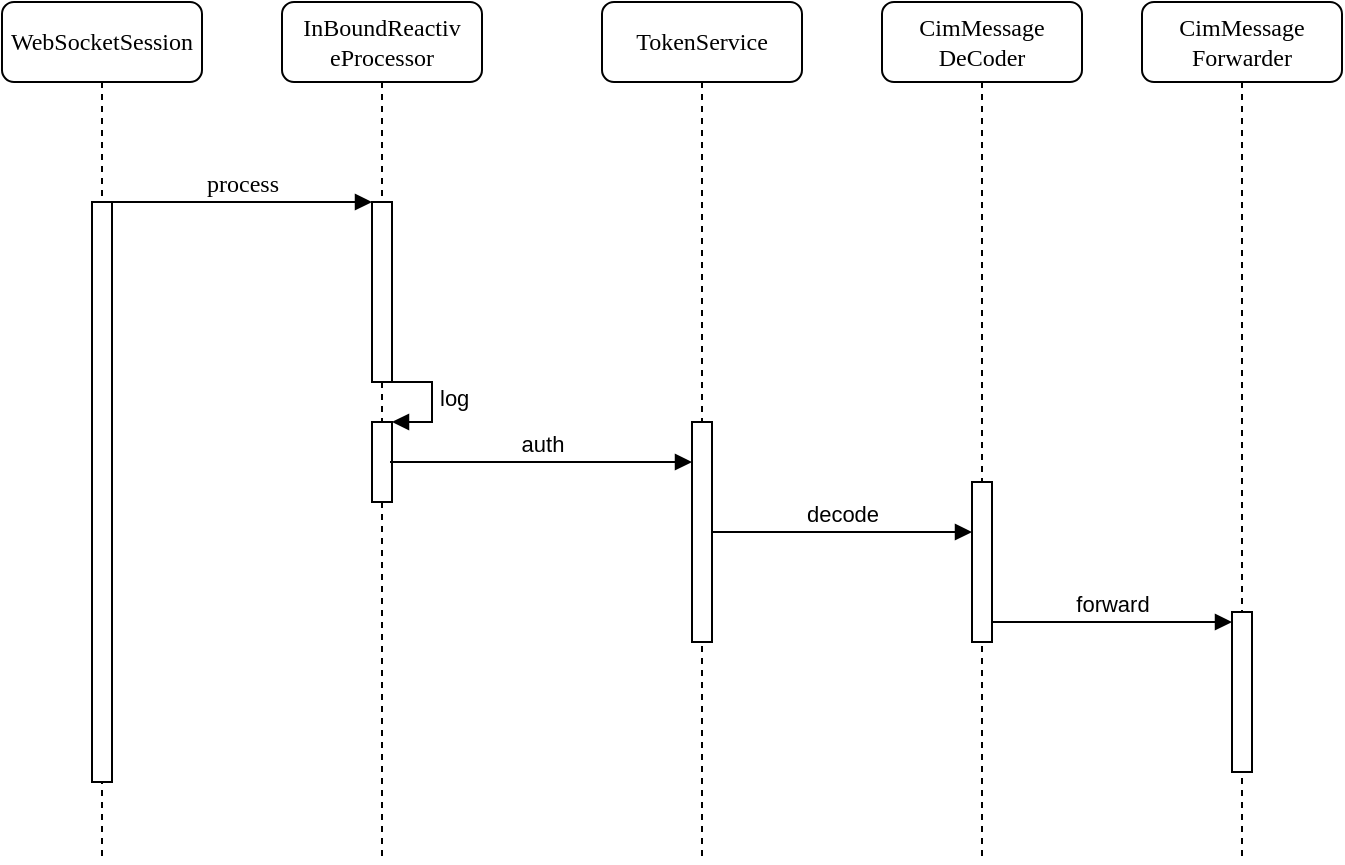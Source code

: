 <mxfile version="12.4.7" type="github"><diagram name="Page-1" id="13e1069c-82ec-6db2-03f1-153e76fe0fe0"><mxGraphModel dx="886" dy="542" grid="1" gridSize="10" guides="1" tooltips="1" connect="1" arrows="1" fold="1" page="1" pageScale="1" pageWidth="1100" pageHeight="850" background="#ffffff" math="0" shadow="0"><root><mxCell id="0"/><mxCell id="1" parent="0"/><mxCell id="7baba1c4bc27f4b0-2" value="InBoundReactiv&lt;br&gt;eProcessor" style="shape=umlLifeline;perimeter=lifelinePerimeter;whiteSpace=wrap;html=1;container=1;collapsible=0;recursiveResize=0;outlineConnect=0;rounded=1;shadow=0;comic=0;labelBackgroundColor=none;strokeWidth=1;fontFamily=Verdana;fontSize=12;align=center;" parent="1" vertex="1"><mxGeometry x="240" y="80" width="100" height="430" as="geometry"/></mxCell><mxCell id="7baba1c4bc27f4b0-10" value="" style="html=1;points=[];perimeter=orthogonalPerimeter;rounded=0;shadow=0;comic=0;labelBackgroundColor=none;strokeWidth=1;fontFamily=Verdana;fontSize=12;align=center;" parent="7baba1c4bc27f4b0-2" vertex="1"><mxGeometry x="45" y="100" width="10" height="90" as="geometry"/></mxCell><mxCell id="UPH5F2fsNetTROs69LHZ-2" value="" style="html=1;points=[];perimeter=orthogonalPerimeter;" vertex="1" parent="7baba1c4bc27f4b0-2"><mxGeometry x="45" y="210" width="10" height="40" as="geometry"/></mxCell><mxCell id="UPH5F2fsNetTROs69LHZ-3" value="log" style="edgeStyle=orthogonalEdgeStyle;html=1;align=left;spacingLeft=2;endArrow=block;rounded=0;entryX=1;entryY=0;" edge="1" target="UPH5F2fsNetTROs69LHZ-2" parent="7baba1c4bc27f4b0-2"><mxGeometry relative="1" as="geometry"><mxPoint x="50" y="190" as="sourcePoint"/><Array as="points"><mxPoint x="75" y="190"/></Array></mxGeometry></mxCell><mxCell id="7baba1c4bc27f4b0-3" value="TokenService" style="shape=umlLifeline;perimeter=lifelinePerimeter;whiteSpace=wrap;html=1;container=1;collapsible=0;recursiveResize=0;outlineConnect=0;rounded=1;shadow=0;comic=0;labelBackgroundColor=none;strokeWidth=1;fontFamily=Verdana;fontSize=12;align=center;" parent="1" vertex="1"><mxGeometry x="400" y="80" width="100" height="430" as="geometry"/></mxCell><mxCell id="7baba1c4bc27f4b0-13" value="" style="html=1;points=[];perimeter=orthogonalPerimeter;rounded=0;shadow=0;comic=0;labelBackgroundColor=none;strokeWidth=1;fontFamily=Verdana;fontSize=12;align=center;" parent="7baba1c4bc27f4b0-3" vertex="1"><mxGeometry x="45" y="210" width="10" height="110" as="geometry"/></mxCell><mxCell id="7baba1c4bc27f4b0-4" value="CimMessage&lt;br&gt;DeCoder" style="shape=umlLifeline;perimeter=lifelinePerimeter;whiteSpace=wrap;html=1;container=1;collapsible=0;recursiveResize=0;outlineConnect=0;rounded=1;shadow=0;comic=0;labelBackgroundColor=none;strokeWidth=1;fontFamily=Verdana;fontSize=12;align=center;" parent="1" vertex="1"><mxGeometry x="540" y="80" width="100" height="430" as="geometry"/></mxCell><mxCell id="7baba1c4bc27f4b0-6" value="CimMessage&lt;br&gt;Forwarder" style="shape=umlLifeline;perimeter=lifelinePerimeter;whiteSpace=wrap;html=1;container=1;collapsible=0;recursiveResize=0;outlineConnect=0;rounded=1;shadow=0;comic=0;labelBackgroundColor=none;strokeWidth=1;fontFamily=Verdana;fontSize=12;align=center;" parent="1" vertex="1"><mxGeometry x="670" y="80" width="100" height="430" as="geometry"/></mxCell><mxCell id="UPH5F2fsNetTROs69LHZ-11" value="" style="html=1;points=[];perimeter=orthogonalPerimeter;" vertex="1" parent="7baba1c4bc27f4b0-6"><mxGeometry x="45" y="305" width="10" height="80" as="geometry"/></mxCell><mxCell id="7baba1c4bc27f4b0-8" value="WebSocketSession" style="shape=umlLifeline;perimeter=lifelinePerimeter;whiteSpace=wrap;html=1;container=1;collapsible=0;recursiveResize=0;outlineConnect=0;rounded=1;shadow=0;comic=0;labelBackgroundColor=none;strokeWidth=1;fontFamily=Verdana;fontSize=12;align=center;" parent="1" vertex="1"><mxGeometry x="100" y="80" width="100" height="430" as="geometry"/></mxCell><mxCell id="7baba1c4bc27f4b0-9" value="" style="html=1;points=[];perimeter=orthogonalPerimeter;rounded=0;shadow=0;comic=0;labelBackgroundColor=none;strokeWidth=1;fontFamily=Verdana;fontSize=12;align=center;" parent="7baba1c4bc27f4b0-8" vertex="1"><mxGeometry x="45" y="100" width="10" height="290" as="geometry"/></mxCell><mxCell id="7baba1c4bc27f4b0-16" value="" style="html=1;points=[];perimeter=orthogonalPerimeter;rounded=0;shadow=0;comic=0;labelBackgroundColor=none;strokeWidth=1;fontFamily=Verdana;fontSize=12;align=center;" parent="1" vertex="1"><mxGeometry x="585" y="320" width="10" height="80" as="geometry"/></mxCell><mxCell id="7baba1c4bc27f4b0-11" value="process" style="html=1;verticalAlign=bottom;endArrow=block;entryX=0;entryY=0;labelBackgroundColor=none;fontFamily=Verdana;fontSize=12;edgeStyle=elbowEdgeStyle;elbow=vertical;" parent="1" source="7baba1c4bc27f4b0-9" target="7baba1c4bc27f4b0-10" edge="1"><mxGeometry relative="1" as="geometry"><mxPoint x="220" y="190" as="sourcePoint"/></mxGeometry></mxCell><mxCell id="UPH5F2fsNetTROs69LHZ-6" value="auth" style="html=1;verticalAlign=bottom;endArrow=block;exitX=0.9;exitY=0.5;exitDx=0;exitDy=0;exitPerimeter=0;" edge="1" parent="1" source="UPH5F2fsNetTROs69LHZ-2" target="7baba1c4bc27f4b0-13"><mxGeometry width="80" relative="1" as="geometry"><mxPoint x="300" y="310" as="sourcePoint"/><mxPoint x="430" y="310" as="targetPoint"/></mxGeometry></mxCell><mxCell id="UPH5F2fsNetTROs69LHZ-7" value="decode" style="html=1;verticalAlign=bottom;endArrow=block;" edge="1" parent="1" source="7baba1c4bc27f4b0-13" target="7baba1c4bc27f4b0-16"><mxGeometry width="80" relative="1" as="geometry"><mxPoint x="460" y="340" as="sourcePoint"/><mxPoint x="540" y="340" as="targetPoint"/></mxGeometry></mxCell><mxCell id="UPH5F2fsNetTROs69LHZ-12" value="forward" style="html=1;verticalAlign=bottom;endArrow=block;exitX=1;exitY=0.875;exitDx=0;exitDy=0;exitPerimeter=0;" edge="1" parent="1" source="7baba1c4bc27f4b0-16" target="UPH5F2fsNetTROs69LHZ-11"><mxGeometry width="80" relative="1" as="geometry"><mxPoint x="620" y="391" as="sourcePoint"/><mxPoint x="675" y="390" as="targetPoint"/></mxGeometry></mxCell></root></mxGraphModel></diagram></mxfile>